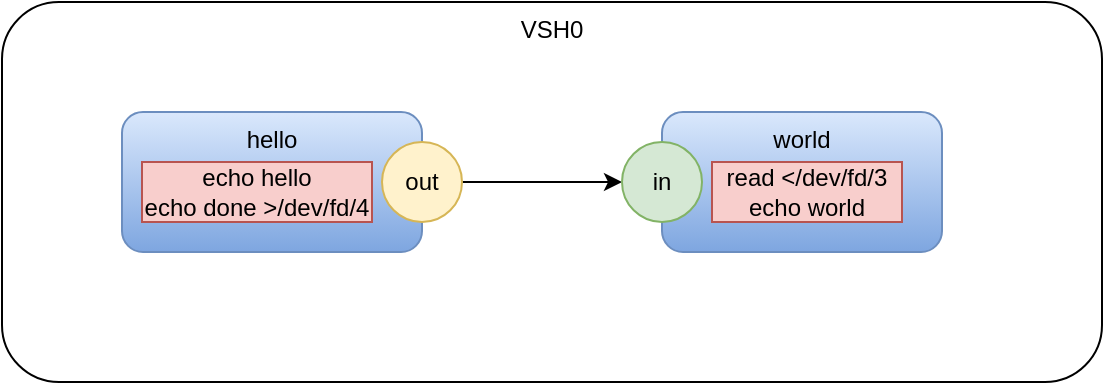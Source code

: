 <mxfile version="14.6.13" type="device"><diagram id="FeA5kuE7ltZkfkWCjx6k" name="Page-1"><mxGraphModel dx="1106" dy="806" grid="1" gridSize="10" guides="1" tooltips="1" connect="1" arrows="1" fold="1" page="1" pageScale="1" pageWidth="1100" pageHeight="850" math="0" shadow="0"><root><mxCell id="0"/><mxCell id="1" parent="0"/><mxCell id="q8f1Wc8Eixn7i3I6va0J-35" value="VSH0" style="rounded=1;whiteSpace=wrap;html=1;verticalAlign=top;" parent="1" vertex="1"><mxGeometry x="30" y="20" width="550" height="190" as="geometry"/></mxCell><mxCell id="q8f1Wc8Eixn7i3I6va0J-1" value="hello" style="rounded=1;whiteSpace=wrap;html=1;gradientColor=#7ea6e0;fillColor=#dae8fc;strokeColor=#6c8ebf;verticalAlign=top;" parent="1" vertex="1"><mxGeometry x="90" y="75" width="150" height="70" as="geometry"/></mxCell><mxCell id="q8f1Wc8Eixn7i3I6va0J-34" style="edgeStyle=orthogonalEdgeStyle;rounded=0;orthogonalLoop=1;jettySize=auto;html=1;exitX=1;exitY=0.5;exitDx=0;exitDy=0;" parent="1" source="q8f1Wc8Eixn7i3I6va0J-2" target="q8f1Wc8Eixn7i3I6va0J-8" edge="1"><mxGeometry relative="1" as="geometry"/></mxCell><mxCell id="q8f1Wc8Eixn7i3I6va0J-2" value="out" style="ellipse;whiteSpace=wrap;html=1;aspect=fixed;fillColor=#fff2cc;strokeColor=#d6b656;" parent="1" vertex="1"><mxGeometry x="220" y="90" width="40" height="40" as="geometry"/></mxCell><mxCell id="q8f1Wc8Eixn7i3I6va0J-6" value="world" style="rounded=1;whiteSpace=wrap;html=1;gradientColor=#7ea6e0;fillColor=#dae8fc;strokeColor=#6c8ebf;verticalAlign=top;" parent="1" vertex="1"><mxGeometry x="360" y="75" width="140" height="70" as="geometry"/></mxCell><mxCell id="q8f1Wc8Eixn7i3I6va0J-8" value="in" style="ellipse;whiteSpace=wrap;html=1;aspect=fixed;fillColor=#d5e8d4;strokeColor=#82b366;" parent="1" vertex="1"><mxGeometry x="340" y="90" width="40" height="40" as="geometry"/></mxCell><mxCell id="zEKeuJ7PfgvpXLju9ces-1" value="echo hello&lt;br&gt;echo done &amp;gt;/dev/fd/4" style="rounded=0;whiteSpace=wrap;html=1;fillColor=#f8cecc;strokeColor=#b85450;" parent="1" vertex="1"><mxGeometry x="100" y="100" width="115" height="30" as="geometry"/></mxCell><mxCell id="zEKeuJ7PfgvpXLju9ces-2" value="read &amp;lt;/dev/fd/3&lt;br&gt;echo world" style="rounded=0;whiteSpace=wrap;html=1;fillColor=#f8cecc;strokeColor=#b85450;" parent="1" vertex="1"><mxGeometry x="385" y="100" width="95" height="30" as="geometry"/></mxCell></root></mxGraphModel></diagram></mxfile>